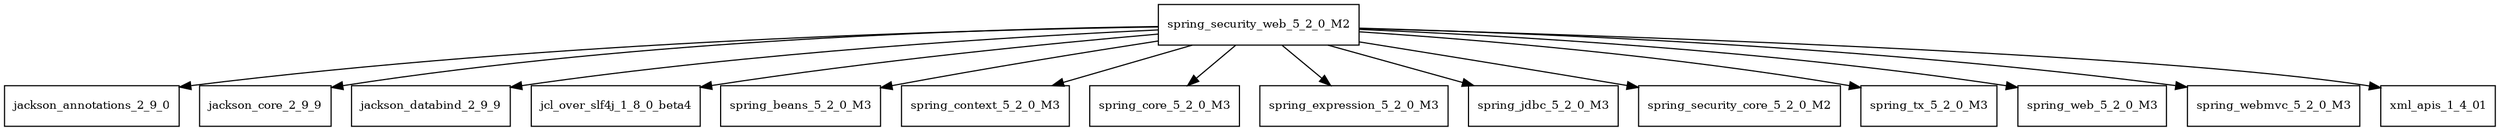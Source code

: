 digraph spring_security_web_5_2_0_M2_dependencies {
  node [shape = box, fontsize=10.0];
  spring_security_web_5_2_0_M2 -> jackson_annotations_2_9_0;
  spring_security_web_5_2_0_M2 -> jackson_core_2_9_9;
  spring_security_web_5_2_0_M2 -> jackson_databind_2_9_9;
  spring_security_web_5_2_0_M2 -> jcl_over_slf4j_1_8_0_beta4;
  spring_security_web_5_2_0_M2 -> spring_beans_5_2_0_M3;
  spring_security_web_5_2_0_M2 -> spring_context_5_2_0_M3;
  spring_security_web_5_2_0_M2 -> spring_core_5_2_0_M3;
  spring_security_web_5_2_0_M2 -> spring_expression_5_2_0_M3;
  spring_security_web_5_2_0_M2 -> spring_jdbc_5_2_0_M3;
  spring_security_web_5_2_0_M2 -> spring_security_core_5_2_0_M2;
  spring_security_web_5_2_0_M2 -> spring_tx_5_2_0_M3;
  spring_security_web_5_2_0_M2 -> spring_web_5_2_0_M3;
  spring_security_web_5_2_0_M2 -> spring_webmvc_5_2_0_M3;
  spring_security_web_5_2_0_M2 -> xml_apis_1_4_01;
}
